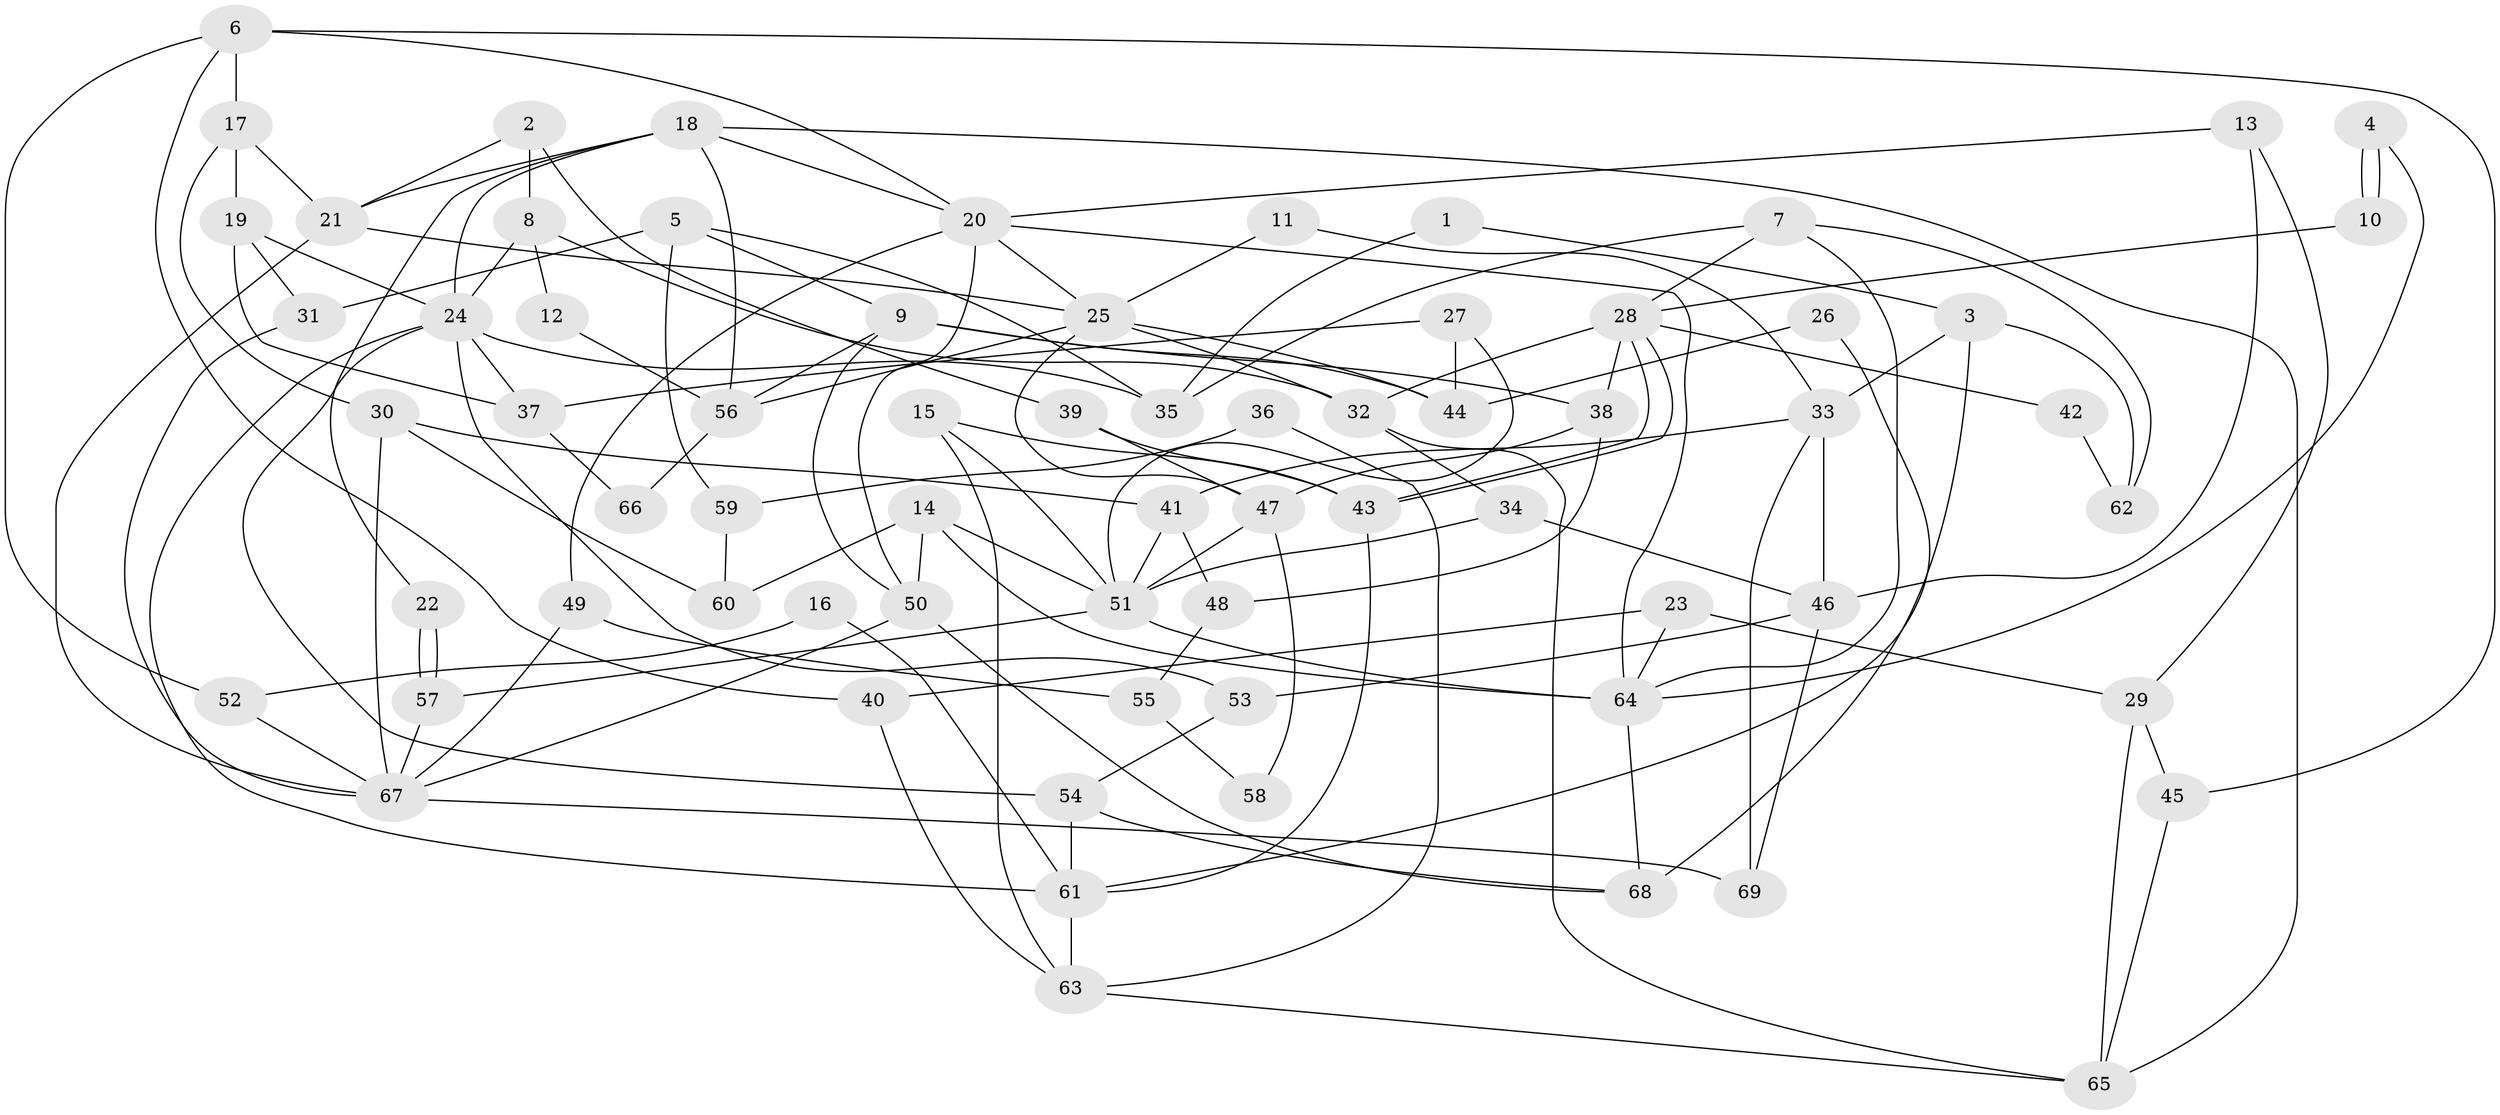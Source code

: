 // coarse degree distribution, {5: 0.14285714285714285, 4: 0.17142857142857143, 3: 0.22857142857142856, 8: 0.14285714285714285, 6: 0.05714285714285714, 19: 0.02857142857142857, 2: 0.17142857142857143, 9: 0.02857142857142857, 13: 0.02857142857142857}
// Generated by graph-tools (version 1.1) at 2025/50/03/04/25 22:50:51]
// undirected, 69 vertices, 138 edges
graph export_dot {
  node [color=gray90,style=filled];
  1;
  2;
  3;
  4;
  5;
  6;
  7;
  8;
  9;
  10;
  11;
  12;
  13;
  14;
  15;
  16;
  17;
  18;
  19;
  20;
  21;
  22;
  23;
  24;
  25;
  26;
  27;
  28;
  29;
  30;
  31;
  32;
  33;
  34;
  35;
  36;
  37;
  38;
  39;
  40;
  41;
  42;
  43;
  44;
  45;
  46;
  47;
  48;
  49;
  50;
  51;
  52;
  53;
  54;
  55;
  56;
  57;
  58;
  59;
  60;
  61;
  62;
  63;
  64;
  65;
  66;
  67;
  68;
  69;
  1 -- 3;
  1 -- 35;
  2 -- 39;
  2 -- 8;
  2 -- 21;
  3 -- 33;
  3 -- 68;
  3 -- 62;
  4 -- 10;
  4 -- 10;
  4 -- 64;
  5 -- 9;
  5 -- 31;
  5 -- 35;
  5 -- 59;
  6 -- 20;
  6 -- 40;
  6 -- 17;
  6 -- 45;
  6 -- 52;
  7 -- 35;
  7 -- 28;
  7 -- 62;
  7 -- 64;
  8 -- 24;
  8 -- 32;
  8 -- 12;
  9 -- 56;
  9 -- 44;
  9 -- 38;
  9 -- 50;
  10 -- 28;
  11 -- 33;
  11 -- 25;
  12 -- 56;
  13 -- 46;
  13 -- 20;
  13 -- 29;
  14 -- 51;
  14 -- 50;
  14 -- 60;
  14 -- 64;
  15 -- 43;
  15 -- 51;
  15 -- 63;
  16 -- 61;
  16 -- 52;
  17 -- 21;
  17 -- 19;
  17 -- 30;
  18 -- 21;
  18 -- 24;
  18 -- 20;
  18 -- 22;
  18 -- 56;
  18 -- 65;
  19 -- 24;
  19 -- 31;
  19 -- 37;
  20 -- 64;
  20 -- 25;
  20 -- 49;
  20 -- 50;
  21 -- 25;
  21 -- 67;
  22 -- 57;
  22 -- 57;
  23 -- 64;
  23 -- 29;
  23 -- 40;
  24 -- 53;
  24 -- 54;
  24 -- 35;
  24 -- 37;
  24 -- 61;
  25 -- 47;
  25 -- 32;
  25 -- 44;
  25 -- 56;
  26 -- 44;
  26 -- 61;
  27 -- 51;
  27 -- 37;
  27 -- 44;
  28 -- 32;
  28 -- 43;
  28 -- 43;
  28 -- 38;
  28 -- 42;
  29 -- 45;
  29 -- 65;
  30 -- 67;
  30 -- 41;
  30 -- 60;
  31 -- 67;
  32 -- 65;
  32 -- 34;
  33 -- 46;
  33 -- 41;
  33 -- 69;
  34 -- 51;
  34 -- 46;
  36 -- 59;
  36 -- 63;
  37 -- 66;
  38 -- 47;
  38 -- 48;
  39 -- 47;
  39 -- 43;
  40 -- 63;
  41 -- 51;
  41 -- 48;
  42 -- 62;
  43 -- 61;
  45 -- 65;
  46 -- 69;
  46 -- 53;
  47 -- 51;
  47 -- 58;
  48 -- 55;
  49 -- 67;
  49 -- 55;
  50 -- 67;
  50 -- 68;
  51 -- 64;
  51 -- 57;
  52 -- 67;
  53 -- 54;
  54 -- 61;
  54 -- 68;
  55 -- 58;
  56 -- 66;
  57 -- 67;
  59 -- 60;
  61 -- 63;
  63 -- 65;
  64 -- 68;
  67 -- 69;
}
